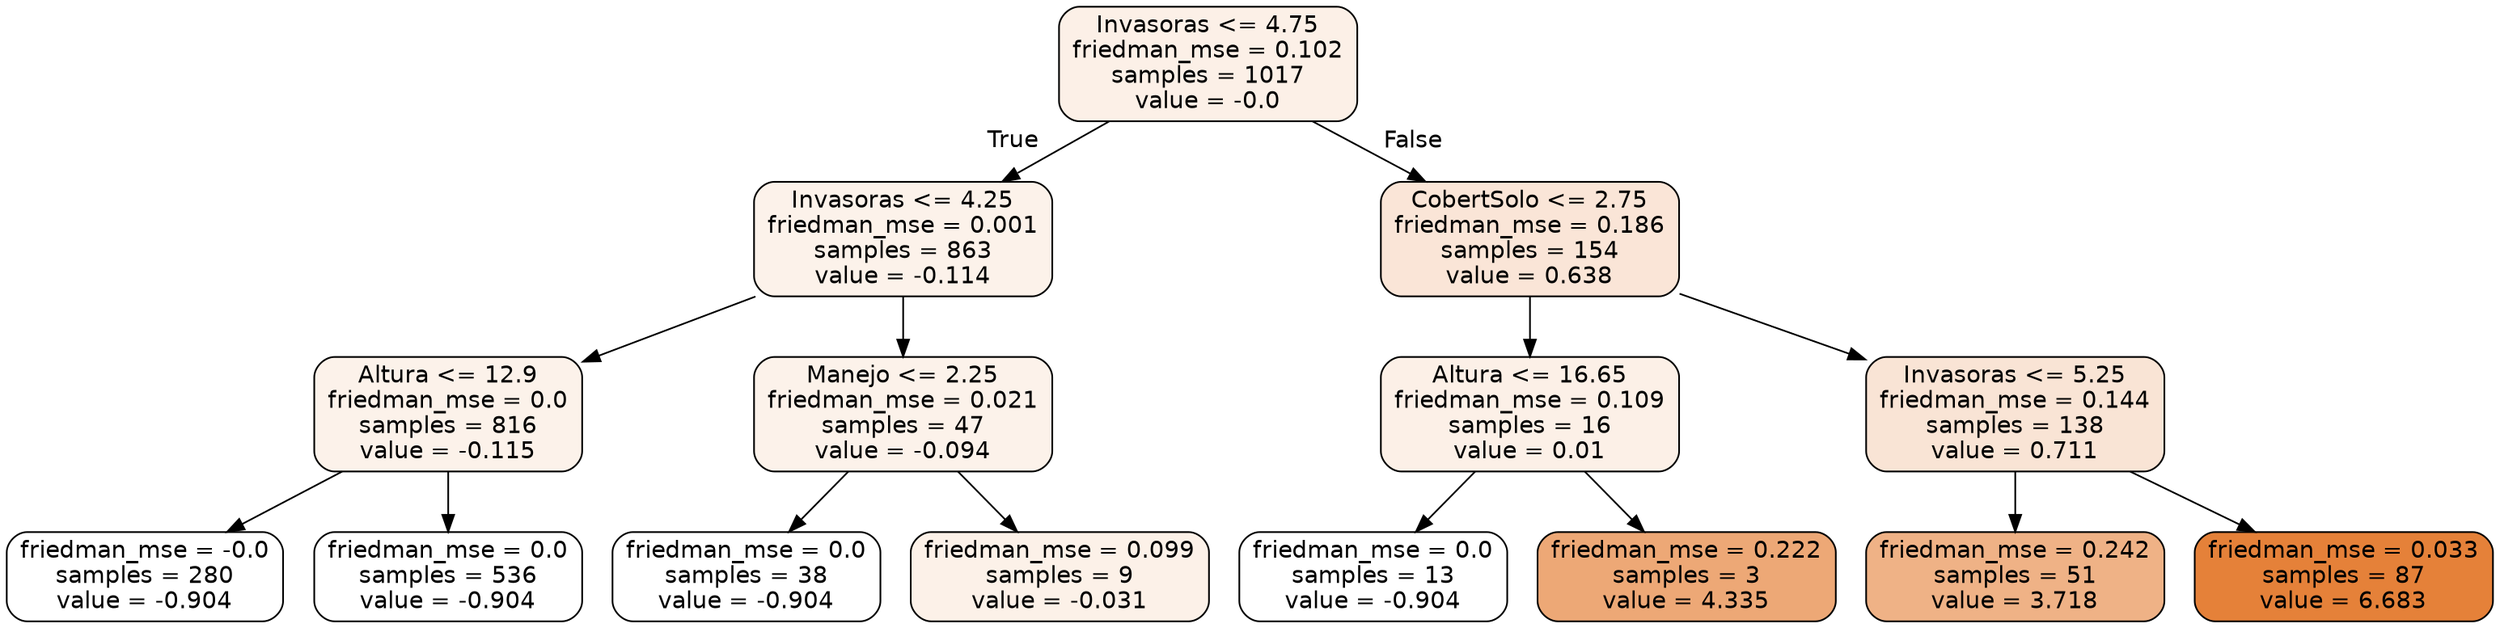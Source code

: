 digraph Tree {
node [shape=box, style="filled, rounded", color="black", fontname="helvetica"] ;
edge [fontname="helvetica"] ;
0 [label="Invasoras <= 4.75\nfriedman_mse = 0.102\nsamples = 1017\nvalue = -0.0", fillcolor="#fcf0e7"] ;
1 [label="Invasoras <= 4.25\nfriedman_mse = 0.001\nsamples = 863\nvalue = -0.114", fillcolor="#fcf2ea"] ;
0 -> 1 [labeldistance=2.5, labelangle=45, headlabel="True"] ;
2 [label="Altura <= 12.9\nfriedman_mse = 0.0\nsamples = 816\nvalue = -0.115", fillcolor="#fcf2ea"] ;
1 -> 2 ;
3 [label="friedman_mse = -0.0\nsamples = 280\nvalue = -0.904", fillcolor="#ffffff"] ;
2 -> 3 ;
4 [label="friedman_mse = 0.0\nsamples = 536\nvalue = -0.904", fillcolor="#ffffff"] ;
2 -> 4 ;
5 [label="Manejo <= 2.25\nfriedman_mse = 0.021\nsamples = 47\nvalue = -0.094", fillcolor="#fcf2ea"] ;
1 -> 5 ;
6 [label="friedman_mse = 0.0\nsamples = 38\nvalue = -0.904", fillcolor="#ffffff"] ;
5 -> 6 ;
7 [label="friedman_mse = 0.099\nsamples = 9\nvalue = -0.031", fillcolor="#fcf1e8"] ;
5 -> 7 ;
8 [label="CobertSolo <= 2.75\nfriedman_mse = 0.186\nsamples = 154\nvalue = 0.638", fillcolor="#fae5d7"] ;
0 -> 8 [labeldistance=2.5, labelangle=-45, headlabel="False"] ;
9 [label="Altura <= 16.65\nfriedman_mse = 0.109\nsamples = 16\nvalue = 0.01", fillcolor="#fcf0e7"] ;
8 -> 9 ;
10 [label="friedman_mse = 0.0\nsamples = 13\nvalue = -0.904", fillcolor="#ffffff"] ;
9 -> 10 ;
11 [label="friedman_mse = 0.222\nsamples = 3\nvalue = 4.335", fillcolor="#eda876"] ;
9 -> 11 ;
12 [label="Invasoras <= 5.25\nfriedman_mse = 0.144\nsamples = 138\nvalue = 0.711", fillcolor="#f9e4d5"] ;
8 -> 12 ;
13 [label="friedman_mse = 0.242\nsamples = 51\nvalue = 3.718", fillcolor="#efb286"] ;
12 -> 13 ;
14 [label="friedman_mse = 0.033\nsamples = 87\nvalue = 6.683", fillcolor="#e58139"] ;
12 -> 14 ;
}